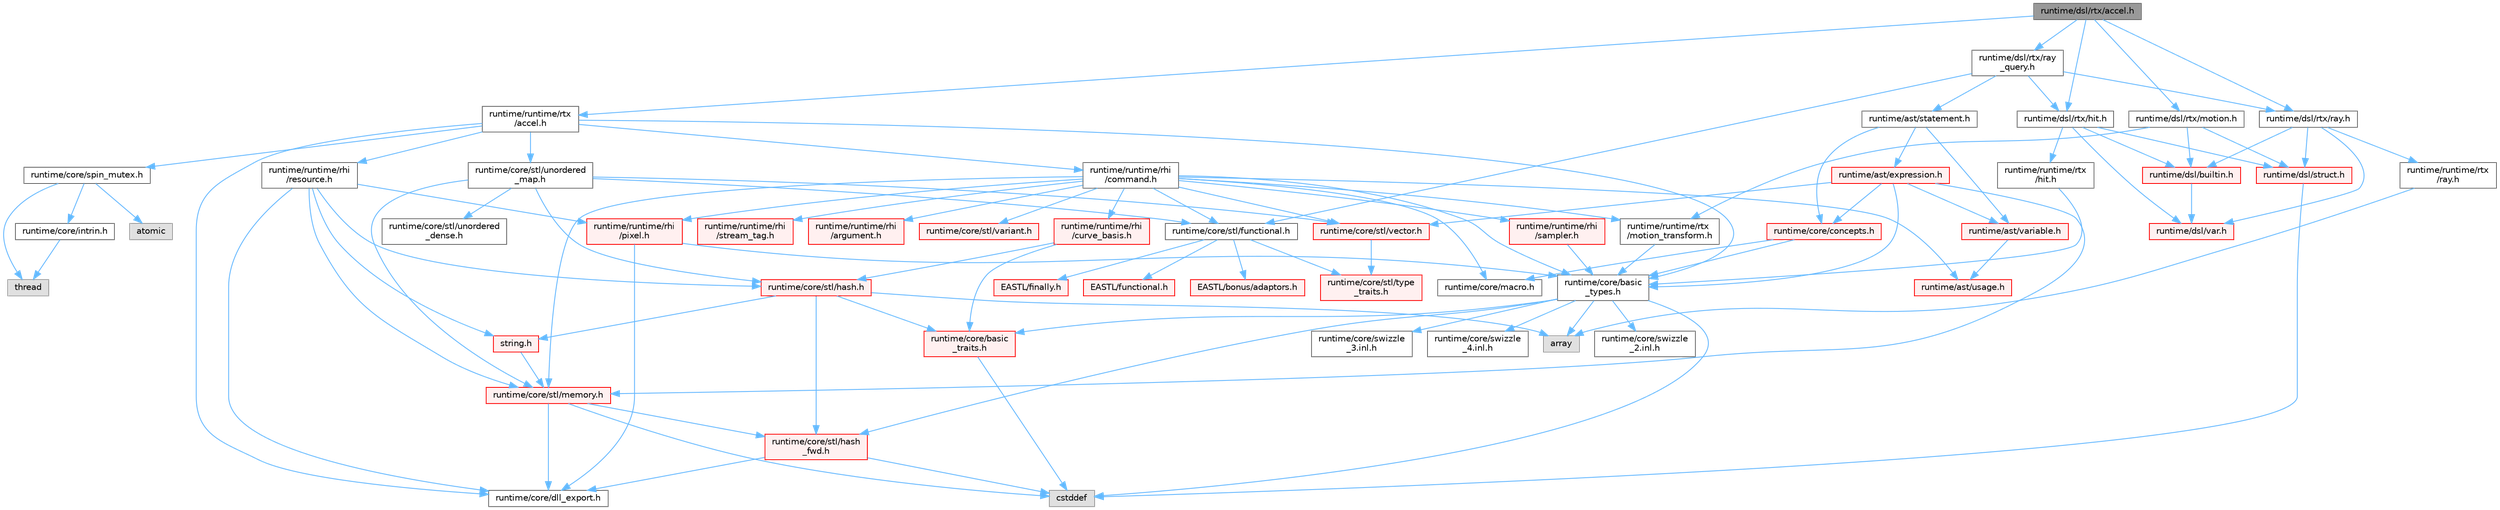 digraph "runtime/dsl/rtx/accel.h"
{
 // LATEX_PDF_SIZE
  bgcolor="transparent";
  edge [fontname=Helvetica,fontsize=10,labelfontname=Helvetica,labelfontsize=10];
  node [fontname=Helvetica,fontsize=10,shape=box,height=0.2,width=0.4];
  Node1 [id="Node000001",label="runtime/dsl/rtx/accel.h",height=0.2,width=0.4,color="gray40", fillcolor="grey60", style="filled", fontcolor="black",tooltip=" "];
  Node1 -> Node2 [id="edge1_Node000001_Node000002",color="steelblue1",style="solid",tooltip=" "];
  Node2 [id="Node000002",label="runtime/runtime/rtx\l/accel.h",height=0.2,width=0.4,color="grey40", fillcolor="white", style="filled",URL="$runtime_2rtx_2accel_8h.html",tooltip=" "];
  Node2 -> Node3 [id="edge2_Node000002_Node000003",color="steelblue1",style="solid",tooltip=" "];
  Node3 [id="Node000003",label="runtime/core/dll_export.h",height=0.2,width=0.4,color="grey40", fillcolor="white", style="filled",URL="$dll__export_8h.html",tooltip=" "];
  Node2 -> Node4 [id="edge3_Node000002_Node000004",color="steelblue1",style="solid",tooltip=" "];
  Node4 [id="Node000004",label="runtime/core/spin_mutex.h",height=0.2,width=0.4,color="grey40", fillcolor="white", style="filled",URL="$spin__mutex_8h.html",tooltip=" "];
  Node4 -> Node5 [id="edge4_Node000004_Node000005",color="steelblue1",style="solid",tooltip=" "];
  Node5 [id="Node000005",label="atomic",height=0.2,width=0.4,color="grey60", fillcolor="#E0E0E0", style="filled",tooltip=" "];
  Node4 -> Node6 [id="edge5_Node000004_Node000006",color="steelblue1",style="solid",tooltip=" "];
  Node6 [id="Node000006",label="thread",height=0.2,width=0.4,color="grey60", fillcolor="#E0E0E0", style="filled",tooltip=" "];
  Node4 -> Node7 [id="edge6_Node000004_Node000007",color="steelblue1",style="solid",tooltip=" "];
  Node7 [id="Node000007",label="runtime/core/intrin.h",height=0.2,width=0.4,color="grey40", fillcolor="white", style="filled",URL="$intrin_8h.html",tooltip=" "];
  Node7 -> Node6 [id="edge7_Node000007_Node000006",color="steelblue1",style="solid",tooltip=" "];
  Node2 -> Node8 [id="edge8_Node000002_Node000008",color="steelblue1",style="solid",tooltip=" "];
  Node8 [id="Node000008",label="runtime/core/basic\l_types.h",height=0.2,width=0.4,color="grey40", fillcolor="white", style="filled",URL="$basic__types_8h.html",tooltip=" "];
  Node8 -> Node9 [id="edge9_Node000008_Node000009",color="steelblue1",style="solid",tooltip=" "];
  Node9 [id="Node000009",label="cstddef",height=0.2,width=0.4,color="grey60", fillcolor="#E0E0E0", style="filled",tooltip=" "];
  Node8 -> Node10 [id="edge10_Node000008_Node000010",color="steelblue1",style="solid",tooltip=" "];
  Node10 [id="Node000010",label="array",height=0.2,width=0.4,color="grey60", fillcolor="#E0E0E0", style="filled",tooltip=" "];
  Node8 -> Node11 [id="edge11_Node000008_Node000011",color="steelblue1",style="solid",tooltip=" "];
  Node11 [id="Node000011",label="runtime/core/stl/hash\l_fwd.h",height=0.2,width=0.4,color="red", fillcolor="#FFF0F0", style="filled",URL="$hash__fwd_8h.html",tooltip=" "];
  Node11 -> Node9 [id="edge12_Node000011_Node000009",color="steelblue1",style="solid",tooltip=" "];
  Node11 -> Node3 [id="edge13_Node000011_Node000003",color="steelblue1",style="solid",tooltip=" "];
  Node8 -> Node13 [id="edge14_Node000008_Node000013",color="steelblue1",style="solid",tooltip=" "];
  Node13 [id="Node000013",label="runtime/core/basic\l_traits.h",height=0.2,width=0.4,color="red", fillcolor="#FFF0F0", style="filled",URL="$basic__traits_8h.html",tooltip=" "];
  Node13 -> Node9 [id="edge15_Node000013_Node000009",color="steelblue1",style="solid",tooltip=" "];
  Node8 -> Node26 [id="edge16_Node000008_Node000026",color="steelblue1",style="solid",tooltip=" "];
  Node26 [id="Node000026",label="runtime/core/swizzle\l_2.inl.h",height=0.2,width=0.4,color="grey40", fillcolor="white", style="filled",URL="$core_2swizzle__2_8inl_8h.html",tooltip=" "];
  Node8 -> Node27 [id="edge17_Node000008_Node000027",color="steelblue1",style="solid",tooltip=" "];
  Node27 [id="Node000027",label="runtime/core/swizzle\l_3.inl.h",height=0.2,width=0.4,color="grey40", fillcolor="white", style="filled",URL="$core_2swizzle__3_8inl_8h.html",tooltip=" "];
  Node8 -> Node28 [id="edge18_Node000008_Node000028",color="steelblue1",style="solid",tooltip=" "];
  Node28 [id="Node000028",label="runtime/core/swizzle\l_4.inl.h",height=0.2,width=0.4,color="grey40", fillcolor="white", style="filled",URL="$core_2swizzle__4_8inl_8h.html",tooltip=" "];
  Node2 -> Node29 [id="edge19_Node000002_Node000029",color="steelblue1",style="solid",tooltip=" "];
  Node29 [id="Node000029",label="runtime/core/stl/unordered\l_map.h",height=0.2,width=0.4,color="grey40", fillcolor="white", style="filled",URL="$core_2stl_2unordered__map_8h.html",tooltip=" "];
  Node29 -> Node30 [id="edge20_Node000029_Node000030",color="steelblue1",style="solid",tooltip=" "];
  Node30 [id="Node000030",label="runtime/core/stl/memory.h",height=0.2,width=0.4,color="red", fillcolor="#FFF0F0", style="filled",URL="$core_2stl_2memory_8h.html",tooltip=" "];
  Node30 -> Node9 [id="edge21_Node000030_Node000009",color="steelblue1",style="solid",tooltip=" "];
  Node30 -> Node3 [id="edge22_Node000030_Node000003",color="steelblue1",style="solid",tooltip=" "];
  Node30 -> Node11 [id="edge23_Node000030_Node000011",color="steelblue1",style="solid",tooltip=" "];
  Node29 -> Node171 [id="edge24_Node000029_Node000171",color="steelblue1",style="solid",tooltip=" "];
  Node171 [id="Node000171",label="runtime/core/stl/vector.h",height=0.2,width=0.4,color="red", fillcolor="#FFF0F0", style="filled",URL="$core_2stl_2vector_8h.html",tooltip=" "];
  Node171 -> Node177 [id="edge25_Node000171_Node000177",color="steelblue1",style="solid",tooltip=" "];
  Node177 [id="Node000177",label="runtime/core/stl/type\l_traits.h",height=0.2,width=0.4,color="red", fillcolor="#FFF0F0", style="filled",URL="$core_2stl_2type__traits_8h.html",tooltip=" "];
  Node29 -> Node178 [id="edge26_Node000029_Node000178",color="steelblue1",style="solid",tooltip=" "];
  Node178 [id="Node000178",label="runtime/core/stl/functional.h",height=0.2,width=0.4,color="grey40", fillcolor="white", style="filled",URL="$core_2stl_2functional_8h.html",tooltip=" "];
  Node178 -> Node177 [id="edge27_Node000178_Node000177",color="steelblue1",style="solid",tooltip=" "];
  Node178 -> Node179 [id="edge28_Node000178_Node000179",color="steelblue1",style="solid",tooltip=" "];
  Node179 [id="Node000179",label="EASTL/finally.h",height=0.2,width=0.4,color="red", fillcolor="#FFF0F0", style="filled",URL="$finally_8h.html",tooltip=" "];
  Node178 -> Node67 [id="edge29_Node000178_Node000067",color="steelblue1",style="solid",tooltip=" "];
  Node67 [id="Node000067",label="EASTL/functional.h",height=0.2,width=0.4,color="red", fillcolor="#FFF0F0", style="filled",URL="$_e_a_s_t_l_2include_2_e_a_s_t_l_2functional_8h.html",tooltip=" "];
  Node178 -> Node180 [id="edge30_Node000178_Node000180",color="steelblue1",style="solid",tooltip=" "];
  Node180 [id="Node000180",label="EASTL/bonus/adaptors.h",height=0.2,width=0.4,color="red", fillcolor="#FFF0F0", style="filled",URL="$adaptors_8h.html",tooltip=" "];
  Node29 -> Node181 [id="edge31_Node000029_Node000181",color="steelblue1",style="solid",tooltip=" "];
  Node181 [id="Node000181",label="runtime/core/stl/hash.h",height=0.2,width=0.4,color="red", fillcolor="#FFF0F0", style="filled",URL="$hash_8h.html",tooltip=" "];
  Node181 -> Node10 [id="edge32_Node000181_Node000010",color="steelblue1",style="solid",tooltip=" "];
  Node181 -> Node11 [id="edge33_Node000181_Node000011",color="steelblue1",style="solid",tooltip=" "];
  Node181 -> Node54 [id="edge34_Node000181_Node000054",color="steelblue1",style="solid",tooltip=" "];
  Node54 [id="Node000054",label="string.h",height=0.2,width=0.4,color="red", fillcolor="#FFF0F0", style="filled",URL="$string_8h.html",tooltip=" "];
  Node54 -> Node30 [id="edge35_Node000054_Node000030",color="steelblue1",style="solid",tooltip=" "];
  Node181 -> Node13 [id="edge36_Node000181_Node000013",color="steelblue1",style="solid",tooltip=" "];
  Node29 -> Node182 [id="edge37_Node000029_Node000182",color="steelblue1",style="solid",tooltip=" "];
  Node182 [id="Node000182",label="runtime/core/stl/unordered\l_dense.h",height=0.2,width=0.4,color="grey40", fillcolor="white", style="filled",URL="$unordered__dense_8h.html",tooltip=" "];
  Node2 -> Node183 [id="edge38_Node000002_Node000183",color="steelblue1",style="solid",tooltip=" "];
  Node183 [id="Node000183",label="runtime/runtime/rhi\l/resource.h",height=0.2,width=0.4,color="grey40", fillcolor="white", style="filled",URL="$runtime_2rhi_2resource_8h.html",tooltip=" "];
  Node183 -> Node3 [id="edge39_Node000183_Node000003",color="steelblue1",style="solid",tooltip=" "];
  Node183 -> Node30 [id="edge40_Node000183_Node000030",color="steelblue1",style="solid",tooltip=" "];
  Node183 -> Node54 [id="edge41_Node000183_Node000054",color="steelblue1",style="solid",tooltip=" "];
  Node183 -> Node181 [id="edge42_Node000183_Node000181",color="steelblue1",style="solid",tooltip=" "];
  Node183 -> Node184 [id="edge43_Node000183_Node000184",color="steelblue1",style="solid",tooltip=" "];
  Node184 [id="Node000184",label="runtime/runtime/rhi\l/pixel.h",height=0.2,width=0.4,color="red", fillcolor="#FFF0F0", style="filled",URL="$pixel_8h.html",tooltip=" "];
  Node184 -> Node3 [id="edge44_Node000184_Node000003",color="steelblue1",style="solid",tooltip=" "];
  Node184 -> Node8 [id="edge45_Node000184_Node000008",color="steelblue1",style="solid",tooltip=" "];
  Node2 -> Node185 [id="edge46_Node000002_Node000185",color="steelblue1",style="solid",tooltip=" "];
  Node185 [id="Node000185",label="runtime/runtime/rhi\l/command.h",height=0.2,width=0.4,color="grey40", fillcolor="white", style="filled",URL="$command_8h.html",tooltip=" "];
  Node185 -> Node186 [id="edge47_Node000185_Node000186",color="steelblue1",style="solid",tooltip=" "];
  Node186 [id="Node000186",label="runtime/core/macro.h",height=0.2,width=0.4,color="grey40", fillcolor="white", style="filled",URL="$macro_8h.html",tooltip=" "];
  Node185 -> Node8 [id="edge48_Node000185_Node000008",color="steelblue1",style="solid",tooltip=" "];
  Node185 -> Node171 [id="edge49_Node000185_Node000171",color="steelblue1",style="solid",tooltip=" "];
  Node185 -> Node30 [id="edge50_Node000185_Node000030",color="steelblue1",style="solid",tooltip=" "];
  Node185 -> Node187 [id="edge51_Node000185_Node000187",color="steelblue1",style="solid",tooltip=" "];
  Node187 [id="Node000187",label="runtime/core/stl/variant.h",height=0.2,width=0.4,color="red", fillcolor="#FFF0F0", style="filled",URL="$core_2stl_2variant_8h.html",tooltip=" "];
  Node185 -> Node178 [id="edge52_Node000185_Node000178",color="steelblue1",style="solid",tooltip=" "];
  Node185 -> Node193 [id="edge53_Node000185_Node000193",color="steelblue1",style="solid",tooltip=" "];
  Node193 [id="Node000193",label="runtime/ast/usage.h",height=0.2,width=0.4,color="red", fillcolor="#FFF0F0", style="filled",URL="$usage_8h.html",tooltip=" "];
  Node185 -> Node184 [id="edge54_Node000185_Node000184",color="steelblue1",style="solid",tooltip=" "];
  Node185 -> Node194 [id="edge55_Node000185_Node000194",color="steelblue1",style="solid",tooltip=" "];
  Node194 [id="Node000194",label="runtime/runtime/rhi\l/stream_tag.h",height=0.2,width=0.4,color="red", fillcolor="#FFF0F0", style="filled",URL="$stream__tag_8h.html",tooltip=" "];
  Node185 -> Node195 [id="edge56_Node000185_Node000195",color="steelblue1",style="solid",tooltip=" "];
  Node195 [id="Node000195",label="runtime/runtime/rhi\l/sampler.h",height=0.2,width=0.4,color="red", fillcolor="#FFF0F0", style="filled",URL="$sampler_8h.html",tooltip=" "];
  Node195 -> Node8 [id="edge57_Node000195_Node000008",color="steelblue1",style="solid",tooltip=" "];
  Node185 -> Node196 [id="edge58_Node000185_Node000196",color="steelblue1",style="solid",tooltip=" "];
  Node196 [id="Node000196",label="runtime/runtime/rhi\l/argument.h",height=0.2,width=0.4,color="red", fillcolor="#FFF0F0", style="filled",URL="$argument_8h.html",tooltip=" "];
  Node185 -> Node197 [id="edge59_Node000185_Node000197",color="steelblue1",style="solid",tooltip=" "];
  Node197 [id="Node000197",label="runtime/runtime/rhi\l/curve_basis.h",height=0.2,width=0.4,color="red", fillcolor="#FFF0F0", style="filled",URL="$curve__basis_8h.html",tooltip=" "];
  Node197 -> Node13 [id="edge60_Node000197_Node000013",color="steelblue1",style="solid",tooltip=" "];
  Node197 -> Node181 [id="edge61_Node000197_Node000181",color="steelblue1",style="solid",tooltip=" "];
  Node185 -> Node199 [id="edge62_Node000185_Node000199",color="steelblue1",style="solid",tooltip=" "];
  Node199 [id="Node000199",label="runtime/runtime/rtx\l/motion_transform.h",height=0.2,width=0.4,color="grey40", fillcolor="white", style="filled",URL="$motion__transform_8h.html",tooltip=" "];
  Node199 -> Node8 [id="edge63_Node000199_Node000008",color="steelblue1",style="solid",tooltip=" "];
  Node1 -> Node200 [id="edge64_Node000001_Node000200",color="steelblue1",style="solid",tooltip=" "];
  Node200 [id="Node000200",label="runtime/dsl/rtx/ray\l_query.h",height=0.2,width=0.4,color="grey40", fillcolor="white", style="filled",URL="$ray__query_8h.html",tooltip=" "];
  Node200 -> Node178 [id="edge65_Node000200_Node000178",color="steelblue1",style="solid",tooltip=" "];
  Node200 -> Node201 [id="edge66_Node000200_Node000201",color="steelblue1",style="solid",tooltip=" "];
  Node201 [id="Node000201",label="runtime/ast/statement.h",height=0.2,width=0.4,color="grey40", fillcolor="white", style="filled",URL="$statement_8h.html",tooltip=" "];
  Node201 -> Node202 [id="edge67_Node000201_Node000202",color="steelblue1",style="solid",tooltip=" "];
  Node202 [id="Node000202",label="runtime/core/concepts.h",height=0.2,width=0.4,color="red", fillcolor="#FFF0F0", style="filled",URL="$concepts_8h.html",tooltip=" "];
  Node202 -> Node186 [id="edge68_Node000202_Node000186",color="steelblue1",style="solid",tooltip=" "];
  Node202 -> Node8 [id="edge69_Node000202_Node000008",color="steelblue1",style="solid",tooltip=" "];
  Node201 -> Node203 [id="edge70_Node000201_Node000203",color="steelblue1",style="solid",tooltip=" "];
  Node203 [id="Node000203",label="runtime/ast/variable.h",height=0.2,width=0.4,color="red", fillcolor="#FFF0F0", style="filled",URL="$variable_8h.html",tooltip=" "];
  Node203 -> Node193 [id="edge71_Node000203_Node000193",color="steelblue1",style="solid",tooltip=" "];
  Node201 -> Node206 [id="edge72_Node000201_Node000206",color="steelblue1",style="solid",tooltip=" "];
  Node206 [id="Node000206",label="runtime/ast/expression.h",height=0.2,width=0.4,color="red", fillcolor="#FFF0F0", style="filled",URL="$expression_8h.html",tooltip=" "];
  Node206 -> Node171 [id="edge73_Node000206_Node000171",color="steelblue1",style="solid",tooltip=" "];
  Node206 -> Node30 [id="edge74_Node000206_Node000030",color="steelblue1",style="solid",tooltip=" "];
  Node206 -> Node202 [id="edge75_Node000206_Node000202",color="steelblue1",style="solid",tooltip=" "];
  Node206 -> Node8 [id="edge76_Node000206_Node000008",color="steelblue1",style="solid",tooltip=" "];
  Node206 -> Node203 [id="edge77_Node000206_Node000203",color="steelblue1",style="solid",tooltip=" "];
  Node200 -> Node212 [id="edge78_Node000200_Node000212",color="steelblue1",style="solid",tooltip=" "];
  Node212 [id="Node000212",label="runtime/dsl/rtx/hit.h",height=0.2,width=0.4,color="grey40", fillcolor="white", style="filled",URL="$dsl_2rtx_2hit_8h.html",tooltip=" "];
  Node212 -> Node213 [id="edge79_Node000212_Node000213",color="steelblue1",style="solid",tooltip=" "];
  Node213 [id="Node000213",label="runtime/runtime/rtx\l/hit.h",height=0.2,width=0.4,color="grey40", fillcolor="white", style="filled",URL="$runtime_2rtx_2hit_8h.html",tooltip=" "];
  Node213 -> Node8 [id="edge80_Node000213_Node000008",color="steelblue1",style="solid",tooltip=" "];
  Node212 -> Node214 [id="edge81_Node000212_Node000214",color="steelblue1",style="solid",tooltip=" "];
  Node214 [id="Node000214",label="runtime/dsl/builtin.h",height=0.2,width=0.4,color="red", fillcolor="#FFF0F0", style="filled",URL="$builtin_8h.html",tooltip=" "];
  Node214 -> Node216 [id="edge82_Node000214_Node000216",color="steelblue1",style="solid",tooltip=" "];
  Node216 [id="Node000216",label="runtime/dsl/var.h",height=0.2,width=0.4,color="red", fillcolor="#FFF0F0", style="filled",URL="$var_8h.html",tooltip=" "];
  Node212 -> Node250 [id="edge83_Node000212_Node000250",color="steelblue1",style="solid",tooltip=" "];
  Node250 [id="Node000250",label="runtime/dsl/struct.h",height=0.2,width=0.4,color="red", fillcolor="#FFF0F0", style="filled",URL="$struct_8h.html",tooltip=" "];
  Node250 -> Node9 [id="edge84_Node000250_Node000009",color="steelblue1",style="solid",tooltip=" "];
  Node212 -> Node216 [id="edge85_Node000212_Node000216",color="steelblue1",style="solid",tooltip=" "];
  Node200 -> Node286 [id="edge86_Node000200_Node000286",color="steelblue1",style="solid",tooltip=" "];
  Node286 [id="Node000286",label="runtime/dsl/rtx/ray.h",height=0.2,width=0.4,color="grey40", fillcolor="white", style="filled",URL="$dsl_2rtx_2ray_8h.html",tooltip=" "];
  Node286 -> Node287 [id="edge87_Node000286_Node000287",color="steelblue1",style="solid",tooltip=" "];
  Node287 [id="Node000287",label="runtime/runtime/rtx\l/ray.h",height=0.2,width=0.4,color="grey40", fillcolor="white", style="filled",URL="$runtime_2rtx_2ray_8h.html",tooltip=" "];
  Node287 -> Node10 [id="edge88_Node000287_Node000010",color="steelblue1",style="solid",tooltip=" "];
  Node286 -> Node250 [id="edge89_Node000286_Node000250",color="steelblue1",style="solid",tooltip=" "];
  Node286 -> Node214 [id="edge90_Node000286_Node000214",color="steelblue1",style="solid",tooltip=" "];
  Node286 -> Node216 [id="edge91_Node000286_Node000216",color="steelblue1",style="solid",tooltip=" "];
  Node1 -> Node212 [id="edge92_Node000001_Node000212",color="steelblue1",style="solid",tooltip=" "];
  Node1 -> Node286 [id="edge93_Node000001_Node000286",color="steelblue1",style="solid",tooltip=" "];
  Node1 -> Node288 [id="edge94_Node000001_Node000288",color="steelblue1",style="solid",tooltip=" "];
  Node288 [id="Node000288",label="runtime/dsl/rtx/motion.h",height=0.2,width=0.4,color="grey40", fillcolor="white", style="filled",URL="$motion_8h.html",tooltip=" "];
  Node288 -> Node214 [id="edge95_Node000288_Node000214",color="steelblue1",style="solid",tooltip=" "];
  Node288 -> Node250 [id="edge96_Node000288_Node000250",color="steelblue1",style="solid",tooltip=" "];
  Node288 -> Node199 [id="edge97_Node000288_Node000199",color="steelblue1",style="solid",tooltip=" "];
}

